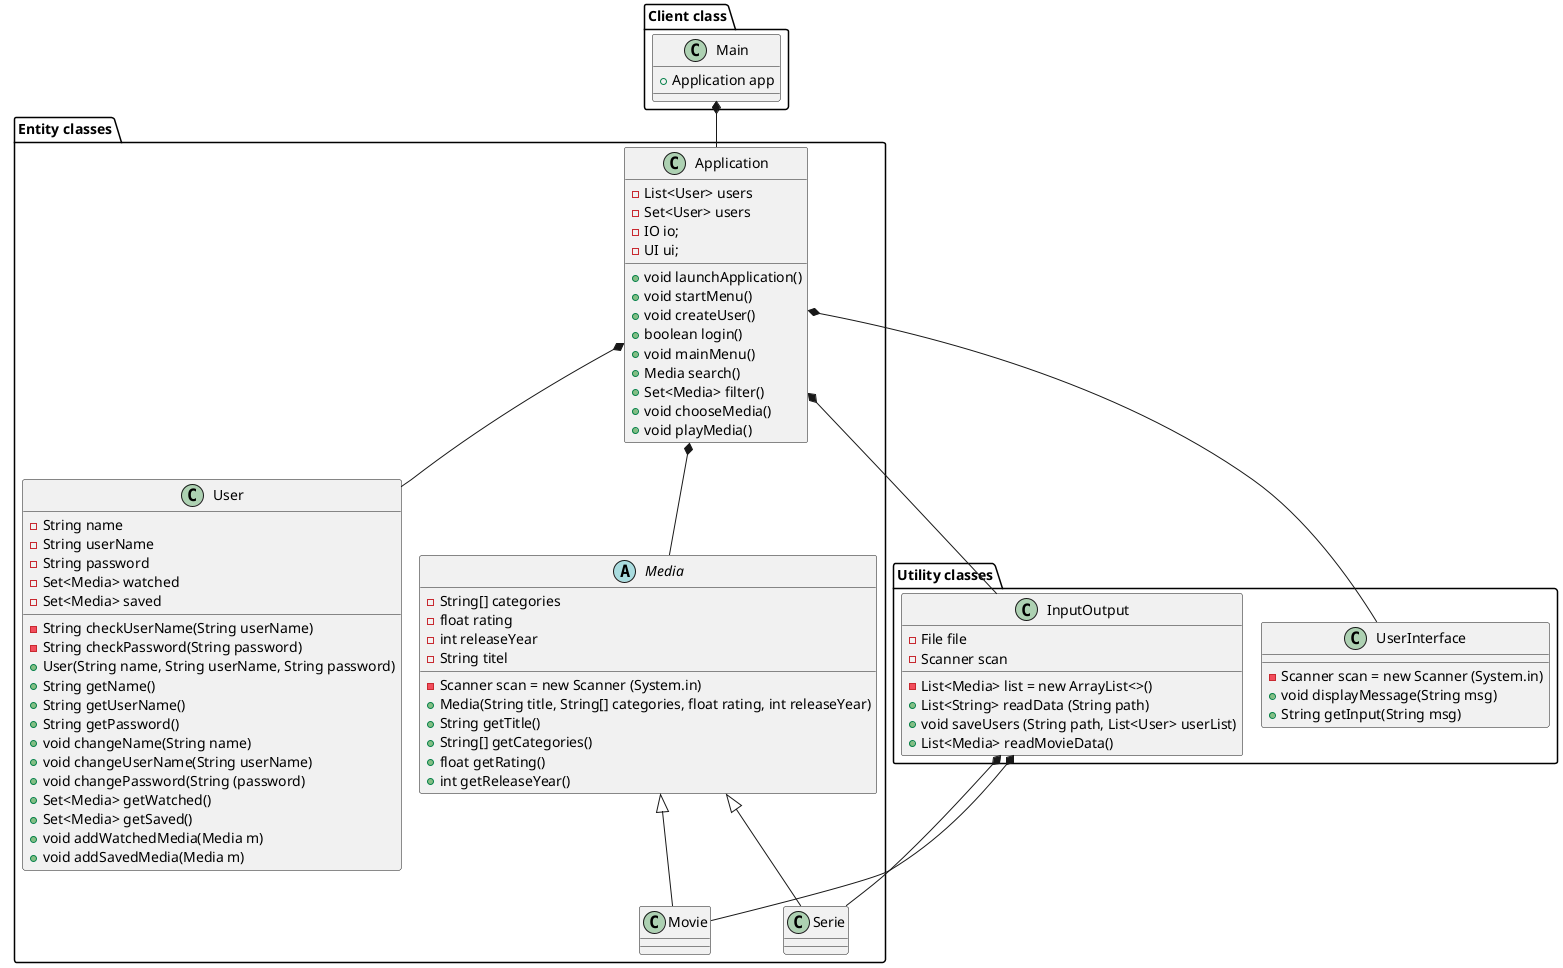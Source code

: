 @startuml
'https://plantuml.com/class-diagram
!pragma layout smetana

'Client Package
package "Client class"{
class Main
}

'Utility Package
package "Utility classes"{
class UserInterface
class InputOutput
}

'Entity Package
package "Entity classes"{
class Movie
class Serie
class Application
class User
abstract Media
}

'Label on Relations !MANGLER
Application *-- UserInterface
Application *-- InputOutput
Application *-- User
Application *-- Media
Media <|-- Serie
Media <|-- Movie
InputOutput *-- Movie
InputOutput *-- Serie
Main *-- Application

'Class Methods & Attributes
Main : + Application app

Application : - List<User> users
Application : - Set<User> users
Application : - IO io;
Application : - UI ui;
Application : + void launchApplication()
Application : + void startMenu()
Application : + void createUser()
Application : + boolean login()
Application : + void mainMenu()
Application : + Media search()
Application : + Set<Media> filter()
Application : + void chooseMedia()
Application : + void playMedia()

User : - String name
User : - String userName
User : - String password
User : - Set<Media> watched
User : - Set<Media> saved
User : - String checkUserName(String userName)
User : - String checkPassword(String password)
User : + User(String name, String userName, String password)
User : + String getName()
User : + String getUserName()
User : + String getPassword()
User : + void changeName(String name)
User : + void changeUserName(String userName)
User : + void changePassword(String (password)
User : + Set<Media> getWatched()
User : + Set<Media> getSaved()
User : + void addWatchedMedia(Media m)
User : + void addSavedMedia(Media m)


InputOutput : - File file
InputOutput : - Scanner scan
InputOutput : - List<Media> list = new ArrayList<>()
InputOutput : + List<String> readData (String path)
InputOutput : + void saveUsers (String path, List<User> userList)
InputOutput : + List<Media> readMovieData()

UserInterface : - Scanner scan = new Scanner (System.in)
UserInterface : + void displayMessage(String msg)
UserInterface : + String getInput(String msg)

Media : - Scanner scan = new Scanner (System.in)
Media : - String[] categories
Media : - float rating
Media : - int releaseYear
Media : - String titel
Media : + Media(String title, String[] categories, float rating, int releaseYear)
Media : + String getTitle()
Media : + String[] getCategories()
Media : + float getRating()
Media : + int getReleaseYear()

@enduml